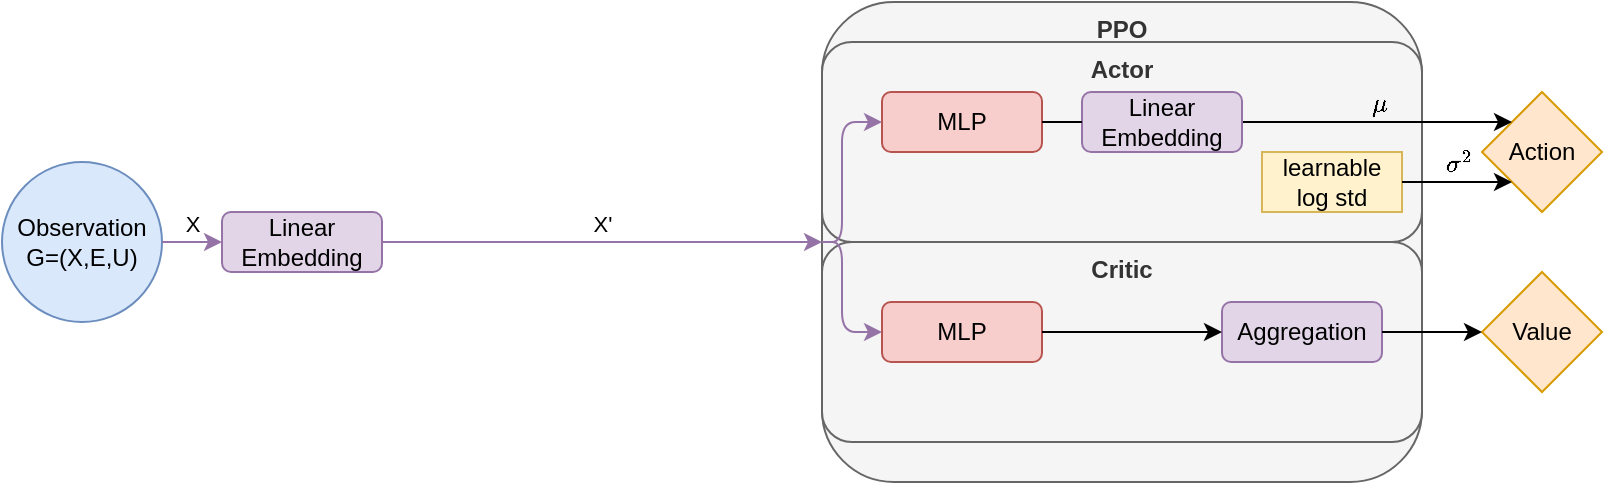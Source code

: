 <mxfile version="15.8.7" type="device"><diagram id="MIkvyEjn7WVvJGON5ib3" name="Page-1"><mxGraphModel dx="630" dy="496" grid="1" gridSize="10" guides="1" tooltips="1" connect="1" arrows="1" fold="1" page="1" pageScale="1" pageWidth="850" pageHeight="1100" math="1" shadow="0"><root><mxCell id="0"/><mxCell id="1" parent="0"/><mxCell id="rXGMqINhJFr6Beoe7U-a-1" value="Observation&lt;br&gt;G=(X,E,U)" style="ellipse;whiteSpace=wrap;html=1;aspect=fixed;fillColor=#dae8fc;strokeColor=#6c8ebf;" parent="1" vertex="1"><mxGeometry x="40" y="160" width="80" height="80" as="geometry"/></mxCell><mxCell id="rXGMqINhJFr6Beoe7U-a-5" value="Linear Embedding" style="rounded=1;whiteSpace=wrap;html=1;fillColor=#e1d5e7;strokeColor=#9673a6;" parent="1" vertex="1"><mxGeometry x="150" y="185" width="80" height="30" as="geometry"/></mxCell><mxCell id="rXGMqINhJFr6Beoe7U-a-10" value="PPO" style="rounded=1;whiteSpace=wrap;html=1;fillColor=#f5f5f5;fontColor=#333333;strokeColor=#666666;verticalAlign=top;fontStyle=1" parent="1" vertex="1"><mxGeometry x="450" y="80" width="300" height="240" as="geometry"/></mxCell><mxCell id="rXGMqINhJFr6Beoe7U-a-11" value="X" style="endArrow=classic;html=1;rounded=0;verticalAlign=bottom;fillColor=#e1d5e7;strokeColor=#9673a6;" parent="1" source="rXGMqINhJFr6Beoe7U-a-1" target="rXGMqINhJFr6Beoe7U-a-5" edge="1"><mxGeometry width="50" height="50" relative="1" as="geometry"><mxPoint x="430" y="320" as="sourcePoint"/><mxPoint x="480" y="270" as="targetPoint"/></mxGeometry></mxCell><mxCell id="rXGMqINhJFr6Beoe7U-a-12" value="X'" style="endArrow=classic;html=1;rounded=0;verticalAlign=bottom;fillColor=#e1d5e7;strokeColor=#9673a6;" parent="1" source="rXGMqINhJFr6Beoe7U-a-5" target="rXGMqINhJFr6Beoe7U-a-10" edge="1"><mxGeometry width="50" height="50" relative="1" as="geometry"><mxPoint x="130.0" y="210" as="sourcePoint"/><mxPoint x="250" y="200" as="targetPoint"/></mxGeometry></mxCell><mxCell id="rXGMqINhJFr6Beoe7U-a-14" value="Action" style="rhombus;whiteSpace=wrap;html=1;fillColor=#ffe6cc;strokeColor=#d79b00;" parent="1" vertex="1"><mxGeometry x="780" y="125" width="60" height="60" as="geometry"/></mxCell><mxCell id="rXGMqINhJFr6Beoe7U-a-15" value="Value" style="rhombus;whiteSpace=wrap;html=1;fillColor=#ffe6cc;strokeColor=#d79b00;" parent="1" vertex="1"><mxGeometry x="780" y="215" width="60" height="60" as="geometry"/></mxCell><mxCell id="rXGMqINhJFr6Beoe7U-a-21" value="Actor" style="rounded=1;whiteSpace=wrap;html=1;fillColor=#f5f5f5;fontColor=#333333;strokeColor=#666666;verticalAlign=top;fontStyle=1" parent="1" vertex="1"><mxGeometry x="450" y="100" width="300" height="100" as="geometry"/></mxCell><mxCell id="rXGMqINhJFr6Beoe7U-a-19" value="MLP" style="rounded=1;whiteSpace=wrap;html=1;fillColor=#f8cecc;strokeColor=#b85450;" parent="1" vertex="1"><mxGeometry x="480" y="125" width="80" height="30" as="geometry"/></mxCell><mxCell id="rXGMqINhJFr6Beoe7U-a-22" value="Critic" style="rounded=1;whiteSpace=wrap;html=1;fillColor=#f5f5f5;fontColor=#333333;strokeColor=#666666;verticalAlign=top;fontStyle=1" parent="1" vertex="1"><mxGeometry x="450" y="200" width="300" height="100" as="geometry"/></mxCell><mxCell id="rXGMqINhJFr6Beoe7U-a-20" value="MLP" style="rounded=1;whiteSpace=wrap;html=1;fillColor=#f8cecc;strokeColor=#b85450;" parent="1" vertex="1"><mxGeometry x="480" y="230" width="80" height="30" as="geometry"/></mxCell><mxCell id="rXGMqINhJFr6Beoe7U-a-23" value="" style="endArrow=classic;html=1;rounded=1;verticalAlign=bottom;entryX=0;entryY=0.5;entryDx=0;entryDy=0;exitX=0;exitY=0.5;exitDx=0;exitDy=0;fillColor=#e1d5e7;strokeColor=#9673a6;" parent="1" source="rXGMqINhJFr6Beoe7U-a-10" target="rXGMqINhJFr6Beoe7U-a-19" edge="1"><mxGeometry width="50" height="50" relative="1" as="geometry"><mxPoint x="240" y="210" as="sourcePoint"/><mxPoint x="290" y="210" as="targetPoint"/><Array as="points"><mxPoint x="460" y="200"/><mxPoint x="460" y="140"/></Array></mxGeometry></mxCell><mxCell id="rXGMqINhJFr6Beoe7U-a-24" value="" style="endArrow=classic;html=1;rounded=1;verticalAlign=bottom;entryX=0;entryY=0.5;entryDx=0;entryDy=0;exitX=0;exitY=0.5;exitDx=0;exitDy=0;fillColor=#e1d5e7;strokeColor=#9673a6;" parent="1" source="rXGMqINhJFr6Beoe7U-a-10" target="rXGMqINhJFr6Beoe7U-a-20" edge="1"><mxGeometry width="50" height="50" relative="1" as="geometry"><mxPoint x="290" y="210" as="sourcePoint"/><mxPoint x="320" y="165" as="targetPoint"/><Array as="points"><mxPoint x="460" y="200"/><mxPoint x="460" y="245"/></Array></mxGeometry></mxCell><mxCell id="rXGMqINhJFr6Beoe7U-a-17" value="\(\mu\)" style="endArrow=classic;html=1;rounded=0;exitX=1;exitY=0.5;exitDx=0;exitDy=0;entryX=0;entryY=0;entryDx=0;entryDy=0;verticalAlign=bottom;labelBackgroundColor=none;startArrow=none;" parent="1" source="n6MdSxLT4ElcxL_J09z9-2" target="rXGMqINhJFr6Beoe7U-a-14" edge="1"><mxGeometry width="50" height="50" relative="1" as="geometry"><mxPoint x="760" y="255.76" as="sourcePoint"/><mxPoint x="790.375" y="255.375" as="targetPoint"/></mxGeometry></mxCell><mxCell id="rXGMqINhJFr6Beoe7U-a-25" value="learnable log std" style="rounded=0;whiteSpace=wrap;html=1;fillColor=#fff2cc;strokeColor=#d6b656;" parent="1" vertex="1"><mxGeometry x="670" y="155" width="70" height="30" as="geometry"/></mxCell><mxCell id="n6MdSxLT4ElcxL_J09z9-1" value="\(\sigma^2\)" style="endArrow=classic;html=1;rounded=0;exitX=1;exitY=0.5;exitDx=0;exitDy=0;entryX=0;entryY=1;entryDx=0;entryDy=0;verticalAlign=bottom;labelBackgroundColor=none;" parent="1" source="rXGMqINhJFr6Beoe7U-a-25" target="rXGMqINhJFr6Beoe7U-a-14" edge="1"><mxGeometry width="50" height="50" relative="1" as="geometry"><mxPoint x="400" y="150" as="sourcePoint"/><mxPoint x="805" y="150" as="targetPoint"/></mxGeometry></mxCell><mxCell id="n6MdSxLT4ElcxL_J09z9-2" value="Linear Embedding" style="rounded=1;whiteSpace=wrap;html=1;fillColor=#e1d5e7;strokeColor=#9673a6;" parent="1" vertex="1"><mxGeometry x="580" y="125" width="80" height="30" as="geometry"/></mxCell><mxCell id="n6MdSxLT4ElcxL_J09z9-3" value="" style="endArrow=none;html=1;rounded=0;exitX=1;exitY=0.5;exitDx=0;exitDy=0;verticalAlign=bottom;labelBackgroundColor=none;" parent="1" source="rXGMqINhJFr6Beoe7U-a-19" target="n6MdSxLT4ElcxL_J09z9-2" edge="1"><mxGeometry width="50" height="50" relative="1" as="geometry"><mxPoint x="390" y="140" as="sourcePoint"/><mxPoint x="795" y="140" as="targetPoint"/></mxGeometry></mxCell><mxCell id="n6MdSxLT4ElcxL_J09z9-4" value="Aggregation" style="rounded=1;whiteSpace=wrap;html=1;fillColor=#e1d5e7;strokeColor=#9673a6;" parent="1" vertex="1"><mxGeometry x="650" y="230" width="80" height="30" as="geometry"/></mxCell><mxCell id="n6MdSxLT4ElcxL_J09z9-5" value="" style="endArrow=classic;html=1;rounded=0;labelBackgroundColor=none;" parent="1" source="rXGMqINhJFr6Beoe7U-a-20" target="n6MdSxLT4ElcxL_J09z9-4" edge="1"><mxGeometry width="50" height="50" relative="1" as="geometry"><mxPoint x="520" y="310" as="sourcePoint"/><mxPoint x="570" y="260" as="targetPoint"/></mxGeometry></mxCell><mxCell id="rXGMqINhJFr6Beoe7U-a-16" value="" style="endArrow=classic;html=1;rounded=0;" parent="1" source="n6MdSxLT4ElcxL_J09z9-4" target="rXGMqINhJFr6Beoe7U-a-15" edge="1"><mxGeometry width="50" height="50" relative="1" as="geometry"><mxPoint x="490" y="210" as="sourcePoint"/><mxPoint x="530" y="210" as="targetPoint"/></mxGeometry></mxCell></root></mxGraphModel></diagram></mxfile>